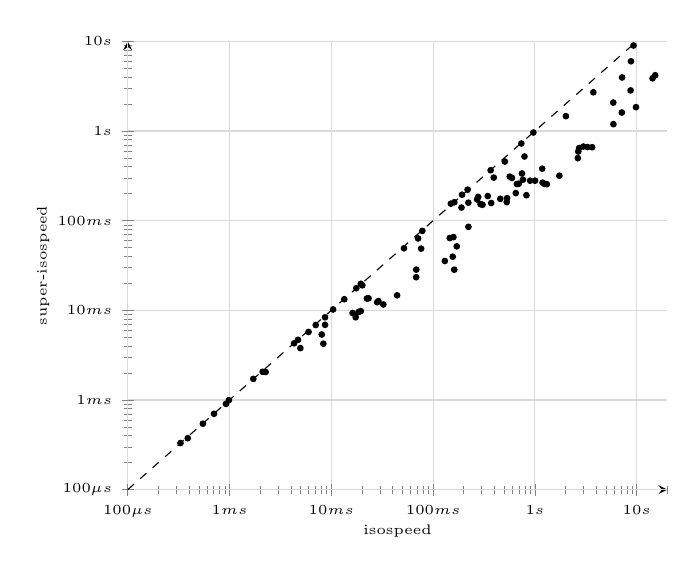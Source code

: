 \begin{tikzpicture}
\begin{axis}[
	font = \tiny,
	axis lines = left,
	axis lines = left,
	grid = major,
	grid style = {draw=gray!30},
	xmode = log,
	ymode = log,
	ymin = 0.1,
	ymax = 10000,
	xmin = 0.1,
	xmax = 20000,
	xlabel = {isospeed},
	ylabel = {super-isospeed},
	label shift = {-6pt},
	% log ticks with fixed point,
	xtick = {0.1, 1, 10, 100, 1000, 10000, 100000, 1000000, 10000000},
	ytick = {0.1, 1, 10, 100, 1000, 10000, 100000, 1000000, 10000000},
	xticklabels = \empty,
	yticklabels = \empty,
	extra x ticks = {0.1, 1, 10, 100, 1000, 10000, 60000, 600000, 1800000, 3600000},
	extra x tick labels = {$100 {\mu}s$, $1 ms$, $10 ms$, $100 ms$, $1 s$, $10 s$, $1 m.$, $10 m.$, $30 m.$, $1 h$},
	extra y ticks = {0.1, 1, 10, 100, 1000, 10000, 60000, 600000, 1800000, 3600000},
	extra y tick labels = {$100 {\mu}s$, $1 ms$, $10 ms$, $100 ms$, $1 s$, $10 s$, $1 m.$, $10 m.$, $30 m.$, $1 h$},
]
	\addplot [only marks, mark size=1pt] coordinates {
		(0.389, 0.375)
		(529.182, 161.15)
		(3651.695, 659.308)
		(32.447, 11.622)
		(17.355, 8.376)
		(68.191, 23.431)
		(44.315, 14.7)
		(29.029, 12.679)
		(897.589, 279.191)
		(394.495, 302.525)
		(1190.626, 265.276)
		(8.054, 5.38)
		(145.783, 64.068)
		(17.598, 17.665)
		(1310.337, 255.381)
		(130.401, 35.523)
		(13.416, 13.296)
		(23.26, 13.608)
		(7183.38, 3955.318)
		(2987.795, 670.998)
		(51.755, 49.253)
		(5.978, 5.739)
		(3285.693, 662.227)
		(14314.928, 3871.376)
		(28.218, 12.31)
		(8.354, 4.244)
		(270.74, 172.464)
		(8.687, 6.896)
		(9840.333, 1845.57)
		(189.992, 139.95)
		(192.369, 194.645)
		(170.799, 51.685)
		(746.63, 336.186)
		(344.198, 188.146)
		(7.034, 6.852)
		(1.713, 1.721)
		(1739.031, 317.344)
		(0.704, 0.702)
		(1179.567, 380.092)
		(1243.742, 257.107)
		(2641.836, 498.29)
		(2015.245, 1463.835)
		(533.164, 178.119)
		(665.445, 256.533)
		(19.487, 19.785)
		(222.271, 85.347)
		(825.617, 192.475)
		(4.309, 4.287)
		(22.379, 13.557)
		(4.71, 4.692)
		(5886.328, 2074.439)
		(0.924, 0.905)
		(19.492, 9.807)
		(277.156, 184.118)
		(8709.514, 2838.132)
		(218.166, 221.55)
		(372.422, 157.418)
		(68.356, 28.449)
		(1004.113, 279.277)
		(8.685, 8.363)
		(3748.961, 2704.379)
		(158.35, 65.583)
		(10.422, 10.232)
		(161.338, 28.411)
		(0.548, 0.544)
		(5901.76, 1192.838)
		(0.33, 0.331)
		(8793.435, 5995.847)
		(149.469, 154.837)
		(71.24, 63.379)
		(0.986, 0.996)
		(566.567, 309.759)
		(367.516, 365.077)
		(16.191, 9.339)
		(20.177, 19.01)
		(15187.054, 4187.667)
		(966.121, 962.452)
		(506.686, 456.631)
		(78.378, 76.943)
		(763.118, 286.582)
		(649.269, 203.13)
		(457.151, 175.217)
		(695.499, 258.575)
		(292.467, 152.836)
		(2.118, 2.063)
		(735.648, 725.963)
		(221.945, 158.705)
		(18.515, 9.573)
		(7145.404, 1607.77)
		(2718.474, 645.567)
		(2665.901, 590.868)
		(305.852, 150.57)
		(155.967, 39.686)
		(4.968, 3.791)
		(2.264, 2.053)
		(594.944, 299.819)
		(161.702, 160.684)
		(76.311, 48.806)
		(789.957, 519.791)
		(9307.53, 8983.817)
	};
	\addplot+ [mark=none, black, dashed, domain=0.1:20000] {x};
\end{axis}
\end{tikzpicture}
